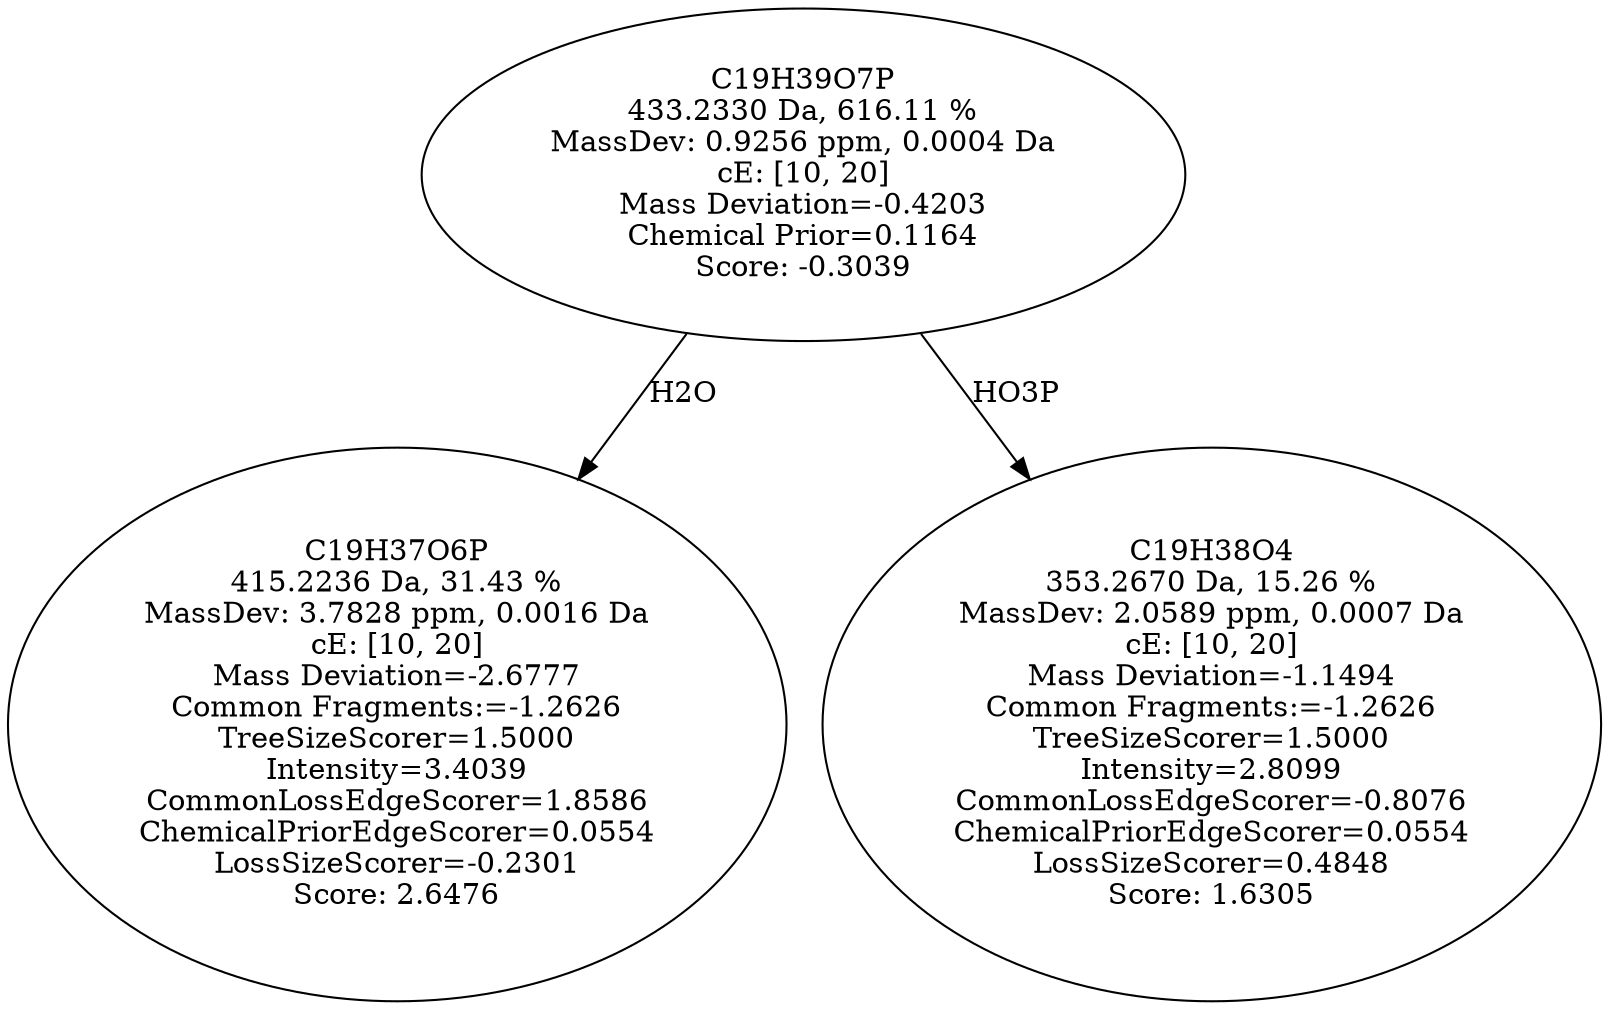 strict digraph {
v1 [label="C19H37O6P\n415.2236 Da, 31.43 %\nMassDev: 3.7828 ppm, 0.0016 Da\ncE: [10, 20]\nMass Deviation=-2.6777\nCommon Fragments:=-1.2626\nTreeSizeScorer=1.5000\nIntensity=3.4039\nCommonLossEdgeScorer=1.8586\nChemicalPriorEdgeScorer=0.0554\nLossSizeScorer=-0.2301\nScore: 2.6476"];
v2 [label="C19H38O4\n353.2670 Da, 15.26 %\nMassDev: 2.0589 ppm, 0.0007 Da\ncE: [10, 20]\nMass Deviation=-1.1494\nCommon Fragments:=-1.2626\nTreeSizeScorer=1.5000\nIntensity=2.8099\nCommonLossEdgeScorer=-0.8076\nChemicalPriorEdgeScorer=0.0554\nLossSizeScorer=0.4848\nScore: 1.6305"];
v3 [label="C19H39O7P\n433.2330 Da, 616.11 %\nMassDev: 0.9256 ppm, 0.0004 Da\ncE: [10, 20]\nMass Deviation=-0.4203\nChemical Prior=0.1164\nScore: -0.3039"];
v3 -> v1 [label="H2O"];
v3 -> v2 [label="HO3P"];
}